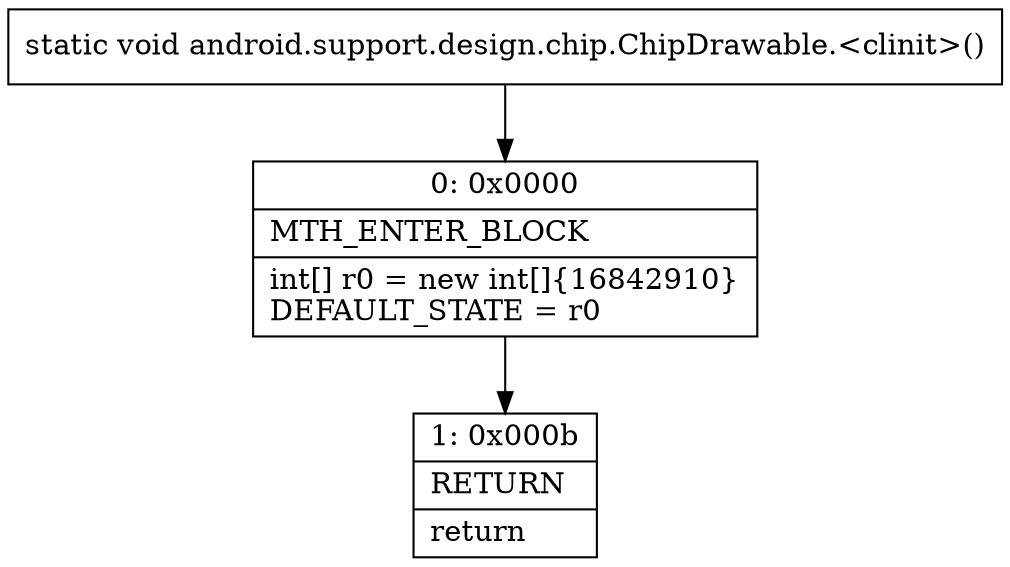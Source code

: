 digraph "CFG forandroid.support.design.chip.ChipDrawable.\<clinit\>()V" {
Node_0 [shape=record,label="{0\:\ 0x0000|MTH_ENTER_BLOCK\l|int[] r0 = new int[]\{16842910\}\lDEFAULT_STATE = r0\l}"];
Node_1 [shape=record,label="{1\:\ 0x000b|RETURN\l|return\l}"];
MethodNode[shape=record,label="{static void android.support.design.chip.ChipDrawable.\<clinit\>() }"];
MethodNode -> Node_0;
Node_0 -> Node_1;
}

